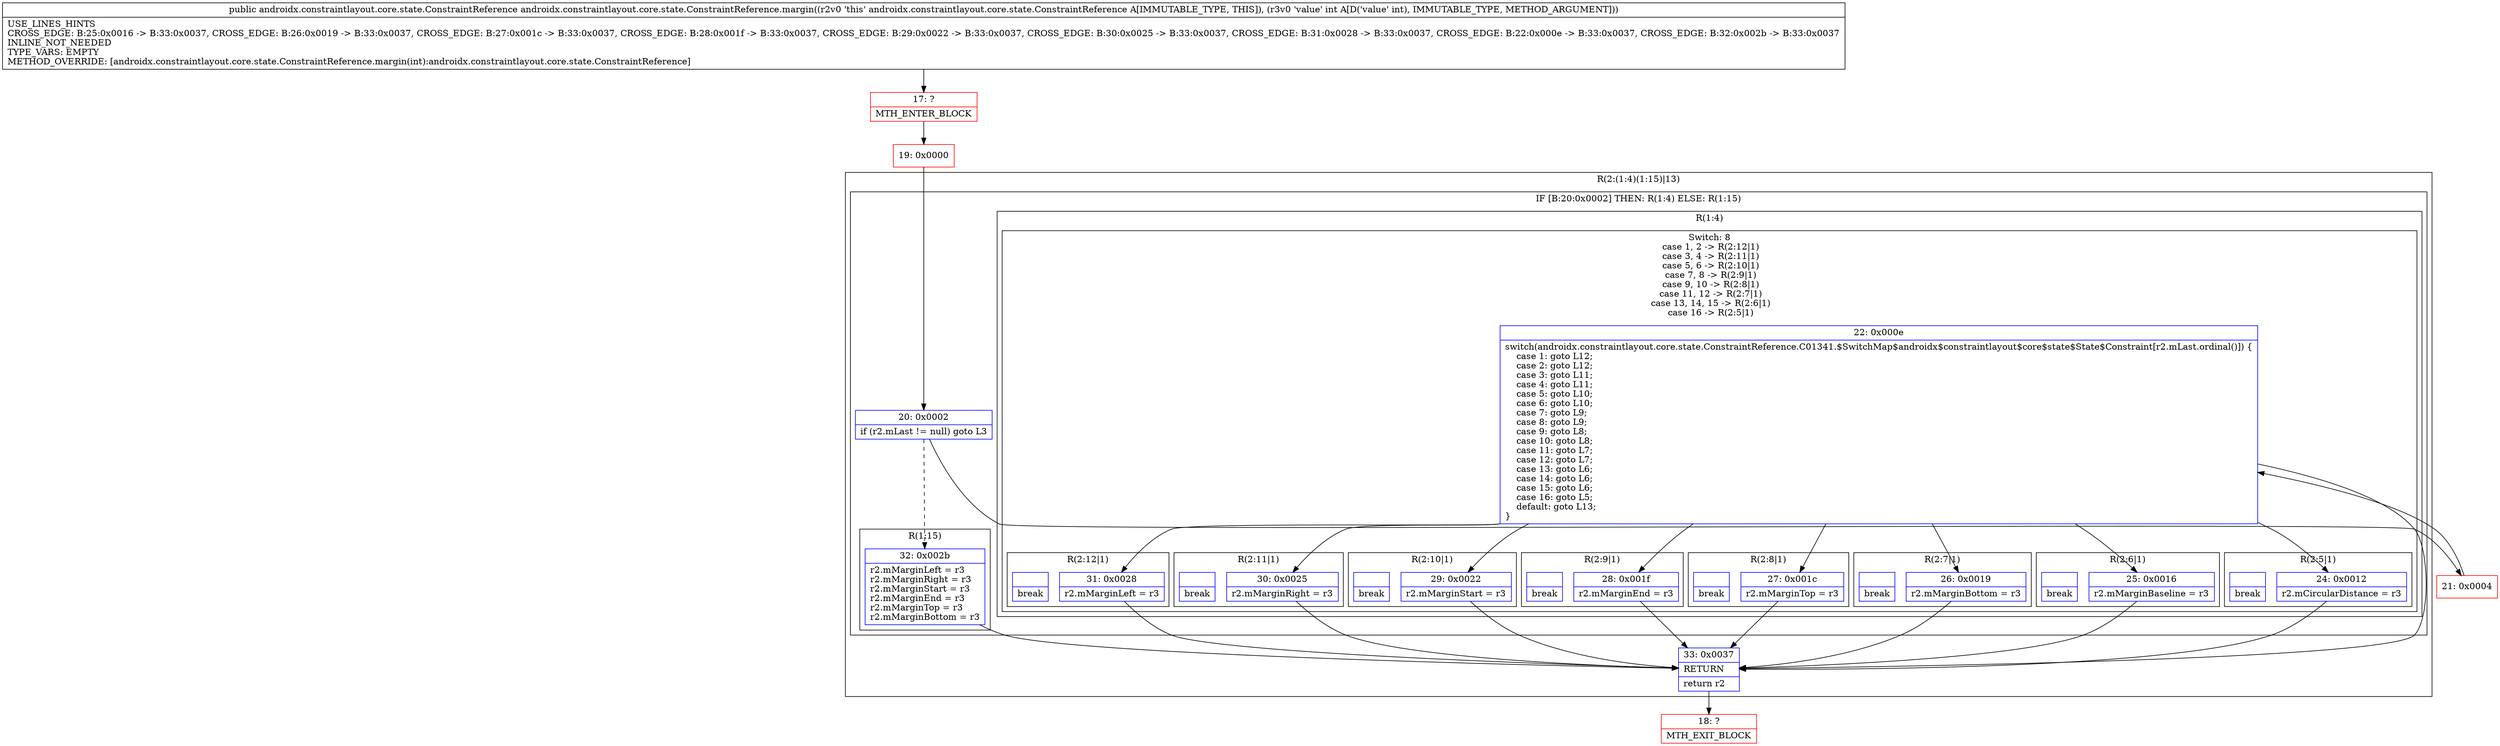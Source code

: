 digraph "CFG forandroidx.constraintlayout.core.state.ConstraintReference.margin(I)Landroidx\/constraintlayout\/core\/state\/ConstraintReference;" {
subgraph cluster_Region_1461488361 {
label = "R(2:(1:4)(1:15)|13)";
node [shape=record,color=blue];
subgraph cluster_IfRegion_1545692216 {
label = "IF [B:20:0x0002] THEN: R(1:4) ELSE: R(1:15)";
node [shape=record,color=blue];
Node_20 [shape=record,label="{20\:\ 0x0002|if (r2.mLast != null) goto L3\l}"];
subgraph cluster_Region_769101427 {
label = "R(1:4)";
node [shape=record,color=blue];
subgraph cluster_SwitchRegion_2088910830 {
label = "Switch: 8
 case 1, 2 -> R(2:12|1)
 case 3, 4 -> R(2:11|1)
 case 5, 6 -> R(2:10|1)
 case 7, 8 -> R(2:9|1)
 case 9, 10 -> R(2:8|1)
 case 11, 12 -> R(2:7|1)
 case 13, 14, 15 -> R(2:6|1)
 case 16 -> R(2:5|1)";
node [shape=record,color=blue];
Node_22 [shape=record,label="{22\:\ 0x000e|switch(androidx.constraintlayout.core.state.ConstraintReference.C01341.$SwitchMap$androidx$constraintlayout$core$state$State$Constraint[r2.mLast.ordinal()]) \{\l    case 1: goto L12;\l    case 2: goto L12;\l    case 3: goto L11;\l    case 4: goto L11;\l    case 5: goto L10;\l    case 6: goto L10;\l    case 7: goto L9;\l    case 8: goto L9;\l    case 9: goto L8;\l    case 10: goto L8;\l    case 11: goto L7;\l    case 12: goto L7;\l    case 13: goto L6;\l    case 14: goto L6;\l    case 15: goto L6;\l    case 16: goto L5;\l    default: goto L13;\l\}\l}"];
subgraph cluster_Region_1333438805 {
label = "R(2:12|1)";
node [shape=record,color=blue];
Node_31 [shape=record,label="{31\:\ 0x0028|r2.mMarginLeft = r3\l}"];
Node_InsnContainer_405603366 [shape=record,label="{|break\l}"];
}
subgraph cluster_Region_161002822 {
label = "R(2:11|1)";
node [shape=record,color=blue];
Node_30 [shape=record,label="{30\:\ 0x0025|r2.mMarginRight = r3\l}"];
Node_InsnContainer_1678280404 [shape=record,label="{|break\l}"];
}
subgraph cluster_Region_2124589825 {
label = "R(2:10|1)";
node [shape=record,color=blue];
Node_29 [shape=record,label="{29\:\ 0x0022|r2.mMarginStart = r3\l}"];
Node_InsnContainer_249470151 [shape=record,label="{|break\l}"];
}
subgraph cluster_Region_1109404383 {
label = "R(2:9|1)";
node [shape=record,color=blue];
Node_28 [shape=record,label="{28\:\ 0x001f|r2.mMarginEnd = r3\l}"];
Node_InsnContainer_1656629865 [shape=record,label="{|break\l}"];
}
subgraph cluster_Region_154107804 {
label = "R(2:8|1)";
node [shape=record,color=blue];
Node_27 [shape=record,label="{27\:\ 0x001c|r2.mMarginTop = r3\l}"];
Node_InsnContainer_1944969946 [shape=record,label="{|break\l}"];
}
subgraph cluster_Region_811096234 {
label = "R(2:7|1)";
node [shape=record,color=blue];
Node_26 [shape=record,label="{26\:\ 0x0019|r2.mMarginBottom = r3\l}"];
Node_InsnContainer_589746602 [shape=record,label="{|break\l}"];
}
subgraph cluster_Region_1367837133 {
label = "R(2:6|1)";
node [shape=record,color=blue];
Node_25 [shape=record,label="{25\:\ 0x0016|r2.mMarginBaseline = r3\l}"];
Node_InsnContainer_1306548757 [shape=record,label="{|break\l}"];
}
subgraph cluster_Region_1066386955 {
label = "R(2:5|1)";
node [shape=record,color=blue];
Node_24 [shape=record,label="{24\:\ 0x0012|r2.mCircularDistance = r3\l}"];
Node_InsnContainer_716307409 [shape=record,label="{|break\l}"];
}
}
}
subgraph cluster_Region_1201002155 {
label = "R(1:15)";
node [shape=record,color=blue];
Node_32 [shape=record,label="{32\:\ 0x002b|r2.mMarginLeft = r3\lr2.mMarginRight = r3\lr2.mMarginStart = r3\lr2.mMarginEnd = r3\lr2.mMarginTop = r3\lr2.mMarginBottom = r3\l}"];
}
}
Node_33 [shape=record,label="{33\:\ 0x0037|RETURN\l|return r2\l}"];
}
Node_17 [shape=record,color=red,label="{17\:\ ?|MTH_ENTER_BLOCK\l}"];
Node_19 [shape=record,color=red,label="{19\:\ 0x0000}"];
Node_21 [shape=record,color=red,label="{21\:\ 0x0004}"];
Node_18 [shape=record,color=red,label="{18\:\ ?|MTH_EXIT_BLOCK\l}"];
MethodNode[shape=record,label="{public androidx.constraintlayout.core.state.ConstraintReference androidx.constraintlayout.core.state.ConstraintReference.margin((r2v0 'this' androidx.constraintlayout.core.state.ConstraintReference A[IMMUTABLE_TYPE, THIS]), (r3v0 'value' int A[D('value' int), IMMUTABLE_TYPE, METHOD_ARGUMENT]))  | USE_LINES_HINTS\lCROSS_EDGE: B:25:0x0016 \-\> B:33:0x0037, CROSS_EDGE: B:26:0x0019 \-\> B:33:0x0037, CROSS_EDGE: B:27:0x001c \-\> B:33:0x0037, CROSS_EDGE: B:28:0x001f \-\> B:33:0x0037, CROSS_EDGE: B:29:0x0022 \-\> B:33:0x0037, CROSS_EDGE: B:30:0x0025 \-\> B:33:0x0037, CROSS_EDGE: B:31:0x0028 \-\> B:33:0x0037, CROSS_EDGE: B:22:0x000e \-\> B:33:0x0037, CROSS_EDGE: B:32:0x002b \-\> B:33:0x0037\lINLINE_NOT_NEEDED\lTYPE_VARS: EMPTY\lMETHOD_OVERRIDE: [androidx.constraintlayout.core.state.ConstraintReference.margin(int):androidx.constraintlayout.core.state.ConstraintReference]\l}"];
MethodNode -> Node_17;Node_20 -> Node_21;
Node_20 -> Node_32[style=dashed];
Node_22 -> Node_24;
Node_22 -> Node_25;
Node_22 -> Node_26;
Node_22 -> Node_27;
Node_22 -> Node_28;
Node_22 -> Node_29;
Node_22 -> Node_30;
Node_22 -> Node_31;
Node_22 -> Node_33;
Node_31 -> Node_33;
Node_30 -> Node_33;
Node_29 -> Node_33;
Node_28 -> Node_33;
Node_27 -> Node_33;
Node_26 -> Node_33;
Node_25 -> Node_33;
Node_24 -> Node_33;
Node_32 -> Node_33;
Node_33 -> Node_18;
Node_17 -> Node_19;
Node_19 -> Node_20;
Node_21 -> Node_22;
}

